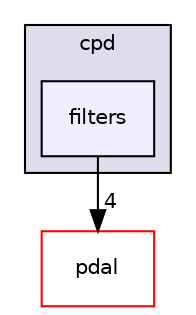digraph "pdal/plugins/cpd/filters" {
  compound=true
  node [ fontsize="10", fontname="Helvetica"];
  edge [ labelfontsize="10", labelfontname="Helvetica"];
  subgraph clusterdir_36f5c05cef57dd1944e400c0ab2825c3 {
    graph [ bgcolor="#ddddee", pencolor="black", label="cpd" fontname="Helvetica", fontsize="10", URL="dir_36f5c05cef57dd1944e400c0ab2825c3.html"]
  dir_30da5df6278b814251fbb2199adbcdb2 [shape=box, label="filters", style="filled", fillcolor="#eeeeff", pencolor="black", URL="dir_30da5df6278b814251fbb2199adbcdb2.html"];
  }
  dir_37e2adedb6e706efcbfadb5213756005 [shape=box label="pdal" fillcolor="white" style="filled" color="red" URL="dir_37e2adedb6e706efcbfadb5213756005.html"];
  dir_30da5df6278b814251fbb2199adbcdb2->dir_37e2adedb6e706efcbfadb5213756005 [headlabel="4", labeldistance=1.5 headhref="dir_000056_000050.html"];
}
